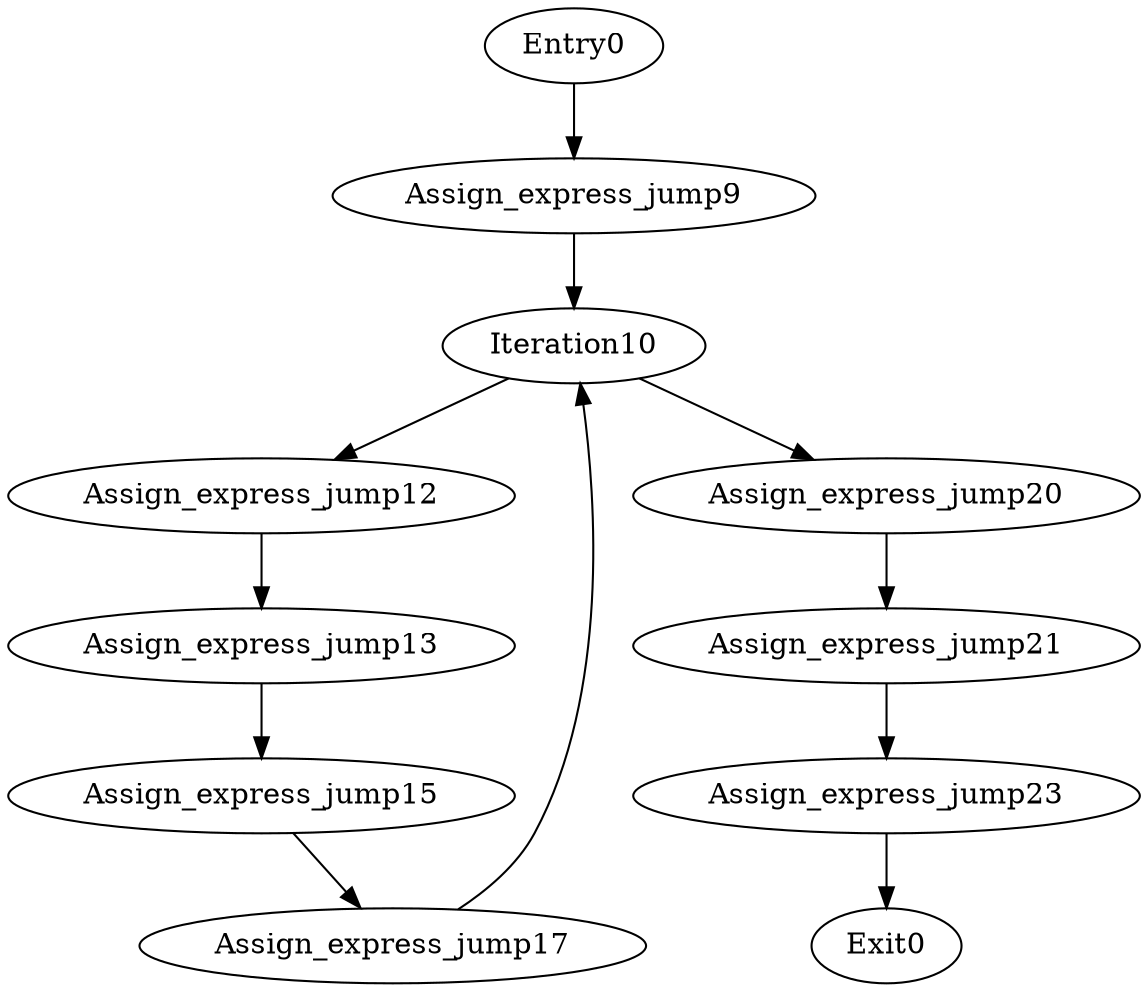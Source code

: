 digraph CFG {
	Entry0 -> Assign_express_jump9
	Assign_express_jump9 -> Iteration10
	Iteration10 -> Assign_express_jump12
	Assign_express_jump12 -> Assign_express_jump13
	Assign_express_jump13 -> Assign_express_jump15
	Assign_express_jump15 -> Assign_express_jump17
	Assign_express_jump17 -> Iteration10
	Iteration10 -> Assign_express_jump20
	Assign_express_jump20 -> Assign_express_jump21
	Assign_express_jump21 -> Assign_express_jump23
	Assign_express_jump23 -> Exit0
}

